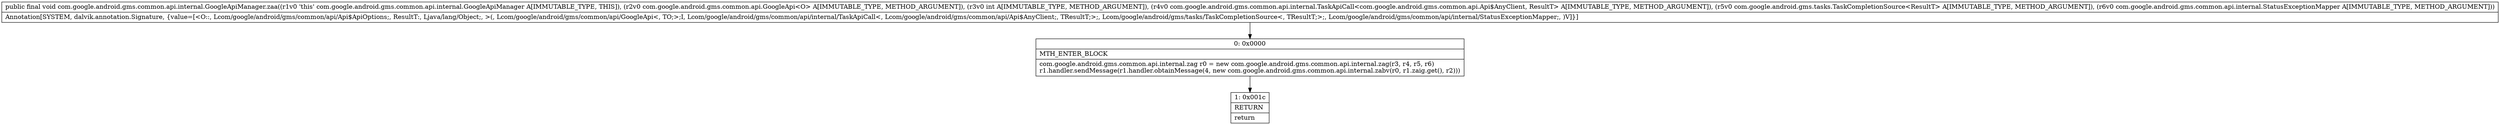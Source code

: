 digraph "CFG forcom.google.android.gms.common.api.internal.GoogleApiManager.zaa(Lcom\/google\/android\/gms\/common\/api\/GoogleApi;ILcom\/google\/android\/gms\/common\/api\/internal\/TaskApiCall;Lcom\/google\/android\/gms\/tasks\/TaskCompletionSource;Lcom\/google\/android\/gms\/common\/api\/internal\/StatusExceptionMapper;)V" {
Node_0 [shape=record,label="{0\:\ 0x0000|MTH_ENTER_BLOCK\l|com.google.android.gms.common.api.internal.zag r0 = new com.google.android.gms.common.api.internal.zag(r3, r4, r5, r6)\lr1.handler.sendMessage(r1.handler.obtainMessage(4, new com.google.android.gms.common.api.internal.zabv(r0, r1.zaig.get(), r2)))\l}"];
Node_1 [shape=record,label="{1\:\ 0x001c|RETURN\l|return\l}"];
MethodNode[shape=record,label="{public final void com.google.android.gms.common.api.internal.GoogleApiManager.zaa((r1v0 'this' com.google.android.gms.common.api.internal.GoogleApiManager A[IMMUTABLE_TYPE, THIS]), (r2v0 com.google.android.gms.common.api.GoogleApi\<O\> A[IMMUTABLE_TYPE, METHOD_ARGUMENT]), (r3v0 int A[IMMUTABLE_TYPE, METHOD_ARGUMENT]), (r4v0 com.google.android.gms.common.api.internal.TaskApiCall\<com.google.android.gms.common.api.Api$AnyClient, ResultT\> A[IMMUTABLE_TYPE, METHOD_ARGUMENT]), (r5v0 com.google.android.gms.tasks.TaskCompletionSource\<ResultT\> A[IMMUTABLE_TYPE, METHOD_ARGUMENT]), (r6v0 com.google.android.gms.common.api.internal.StatusExceptionMapper A[IMMUTABLE_TYPE, METHOD_ARGUMENT]))  | Annotation[SYSTEM, dalvik.annotation.Signature, \{value=[\<O::, Lcom\/google\/android\/gms\/common\/api\/Api$ApiOptions;, ResultT:, Ljava\/lang\/Object;, \>(, Lcom\/google\/android\/gms\/common\/api\/GoogleApi\<, TO;\>;I, Lcom\/google\/android\/gms\/common\/api\/internal\/TaskApiCall\<, Lcom\/google\/android\/gms\/common\/api\/Api$AnyClient;, TResultT;\>;, Lcom\/google\/android\/gms\/tasks\/TaskCompletionSource\<, TResultT;\>;, Lcom\/google\/android\/gms\/common\/api\/internal\/StatusExceptionMapper;, )V]\}]\l}"];
MethodNode -> Node_0;
Node_0 -> Node_1;
}

